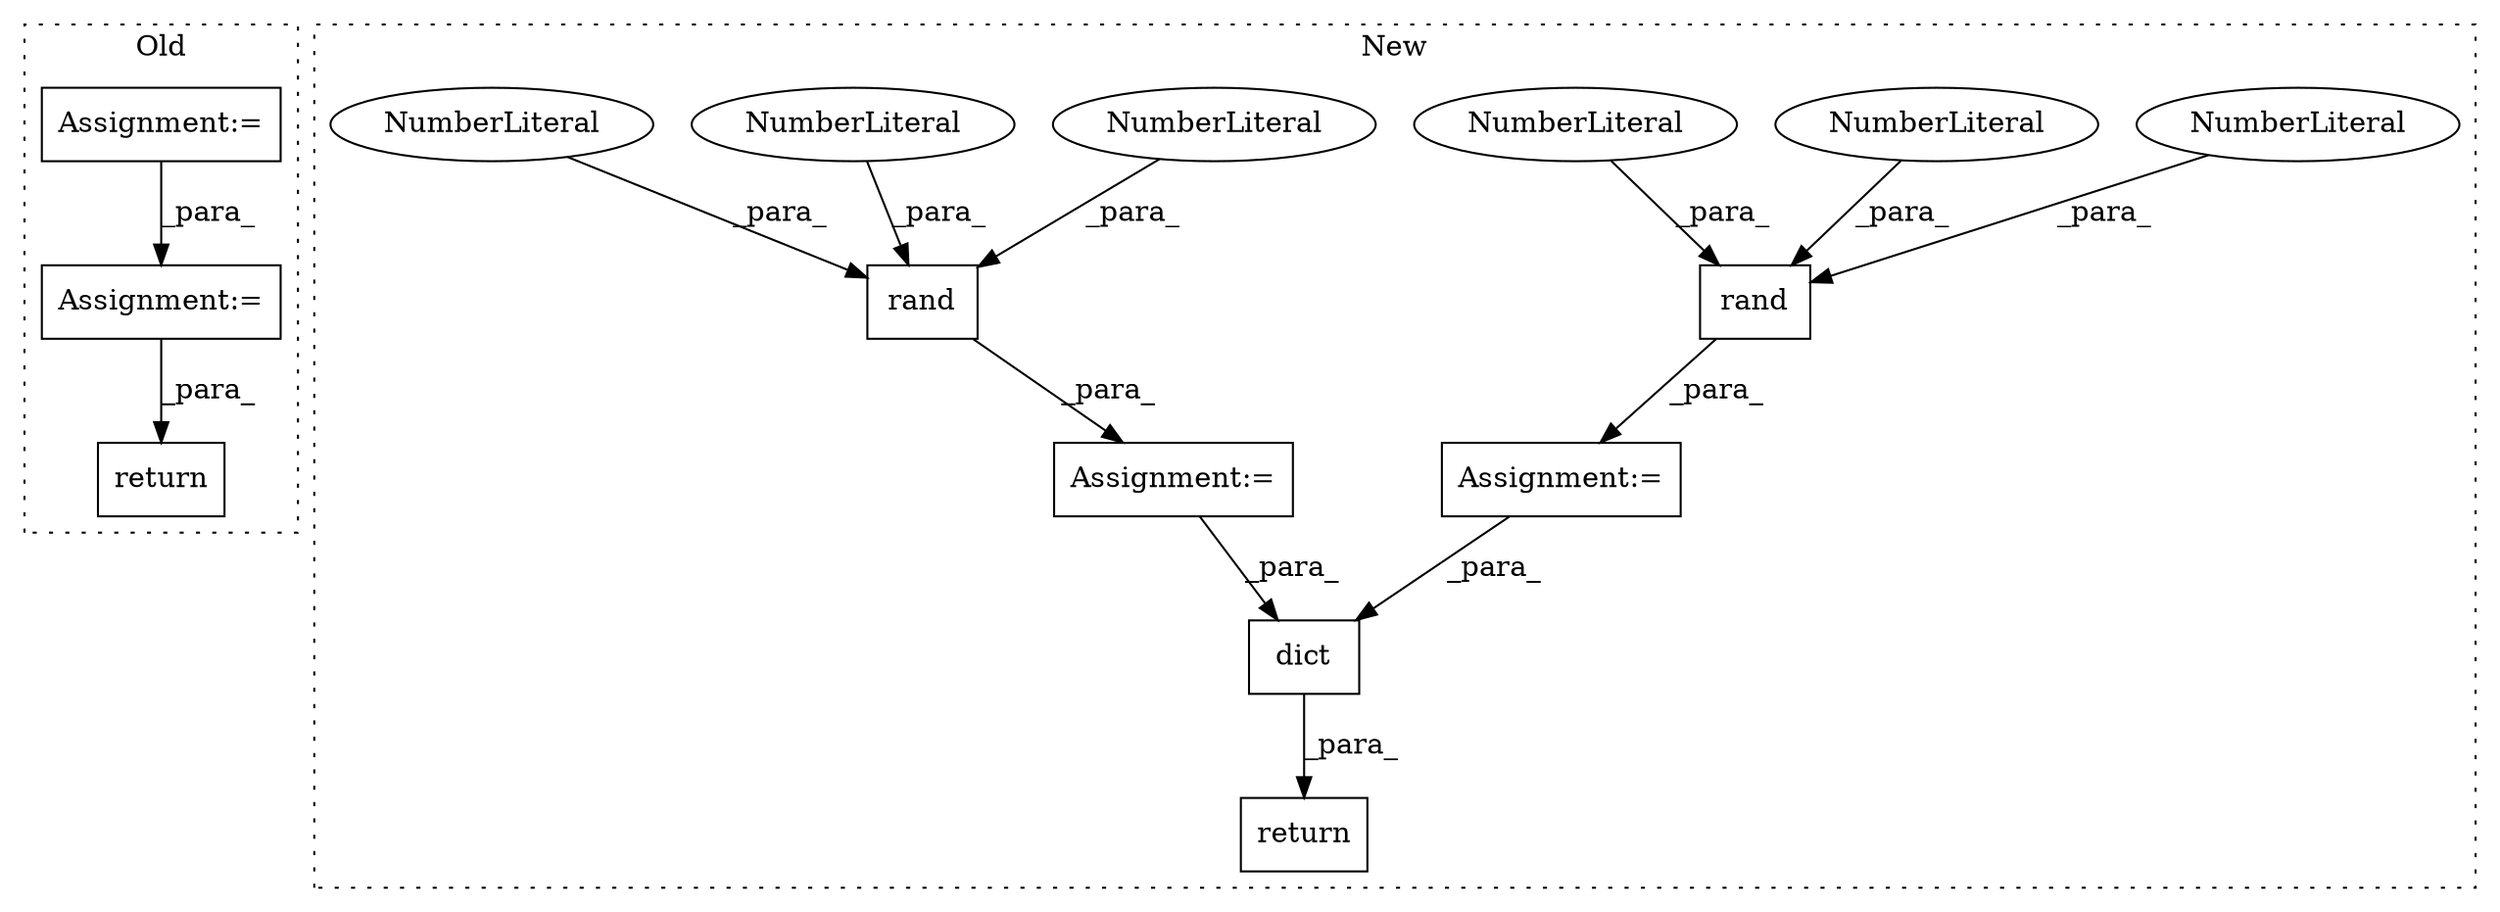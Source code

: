 digraph G {
subgraph cluster0 {
1 [label="return" a="41" s="1065" l="12" shape="box"];
6 [label="Assignment:=" a="7" s="973" l="1" shape="box"];
14 [label="Assignment:=" a="7" s="924" l="1" shape="box"];
label = "Old";
style="dotted";
}
subgraph cluster1 {
2 [label="rand" a="32" s="672,686" l="5,1" shape="box"];
3 [label="return" a="41" s="693" l="7" shape="box"];
4 [label="Assignment:=" a="7" s="632" l="1" shape="box"];
5 [label="rand" a="32" s="639,653" l="5,1" shape="box"];
7 [label="dict" a="32" s="700,716" l="5,1" shape="box"];
8 [label="NumberLiteral" a="34" s="677" l="1" shape="ellipse"];
9 [label="NumberLiteral" a="34" s="650" l="3" shape="ellipse"];
10 [label="NumberLiteral" a="34" s="679" l="3" shape="ellipse"];
11 [label="NumberLiteral" a="34" s="646" l="3" shape="ellipse"];
12 [label="NumberLiteral" a="34" s="683" l="3" shape="ellipse"];
13 [label="NumberLiteral" a="34" s="644" l="1" shape="ellipse"];
15 [label="Assignment:=" a="7" s="665" l="1" shape="box"];
label = "New";
style="dotted";
}
2 -> 15 [label="_para_"];
4 -> 7 [label="_para_"];
5 -> 4 [label="_para_"];
6 -> 1 [label="_para_"];
7 -> 3 [label="_para_"];
8 -> 2 [label="_para_"];
9 -> 5 [label="_para_"];
10 -> 2 [label="_para_"];
11 -> 5 [label="_para_"];
12 -> 2 [label="_para_"];
13 -> 5 [label="_para_"];
14 -> 6 [label="_para_"];
15 -> 7 [label="_para_"];
}